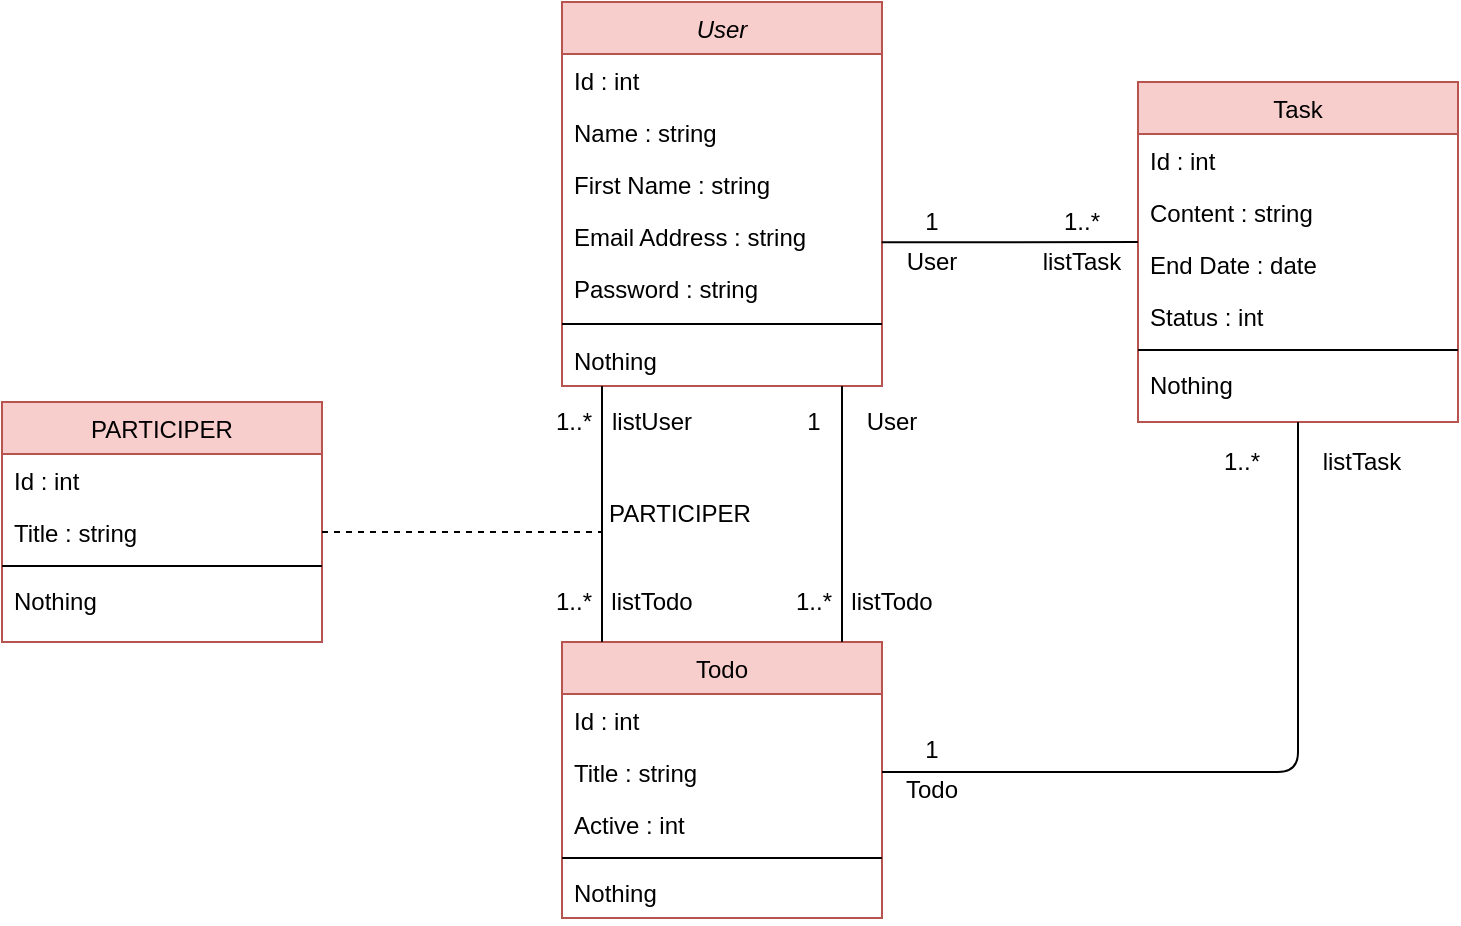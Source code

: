 <mxfile version="13.7.9" type="device"><diagram id="C5RBs43oDa-KdzZeNtuy" name="Page-1"><mxGraphModel dx="1808" dy="526" grid="1" gridSize="10" guides="1" tooltips="1" connect="1" arrows="1" fold="1" page="1" pageScale="1" pageWidth="827" pageHeight="1169" math="0" shadow="0"><root><mxCell id="WIyWlLk6GJQsqaUBKTNV-0"/><mxCell id="WIyWlLk6GJQsqaUBKTNV-1" parent="WIyWlLk6GJQsqaUBKTNV-0"/><mxCell id="zkfFHV4jXpPFQw0GAbJ--0" value="User" style="swimlane;fontStyle=2;align=center;verticalAlign=top;childLayout=stackLayout;horizontal=1;startSize=26;horizontalStack=0;resizeParent=1;resizeLast=0;collapsible=1;marginBottom=0;rounded=0;shadow=0;strokeWidth=1;fillColor=#f8cecc;strokeColor=#b85450;" parent="WIyWlLk6GJQsqaUBKTNV-1" vertex="1"><mxGeometry x="220" y="80" width="160" height="192" as="geometry"><mxRectangle x="220" y="80" width="160" height="26" as="alternateBounds"/></mxGeometry></mxCell><mxCell id="zkfFHV4jXpPFQw0GAbJ--1" value="Id : int" style="text;align=left;verticalAlign=top;spacingLeft=4;spacingRight=4;overflow=hidden;rotatable=0;points=[[0,0.5],[1,0.5]];portConstraint=eastwest;" parent="zkfFHV4jXpPFQw0GAbJ--0" vertex="1"><mxGeometry y="26" width="160" height="26" as="geometry"/></mxCell><mxCell id="zkfFHV4jXpPFQw0GAbJ--2" value="Name : string" style="text;align=left;verticalAlign=top;spacingLeft=4;spacingRight=4;overflow=hidden;rotatable=0;points=[[0,0.5],[1,0.5]];portConstraint=eastwest;rounded=0;shadow=0;html=0;" parent="zkfFHV4jXpPFQw0GAbJ--0" vertex="1"><mxGeometry y="52" width="160" height="26" as="geometry"/></mxCell><mxCell id="Sp6NG5ZuD1qXBYaKKK9z-0" value="First Name : string" style="text;align=left;verticalAlign=top;spacingLeft=4;spacingRight=4;overflow=hidden;rotatable=0;points=[[0,0.5],[1,0.5]];portConstraint=eastwest;rounded=0;shadow=0;html=0;" parent="zkfFHV4jXpPFQw0GAbJ--0" vertex="1"><mxGeometry y="78" width="160" height="26" as="geometry"/></mxCell><mxCell id="Sp6NG5ZuD1qXBYaKKK9z-1" value="Email Address : string" style="text;align=left;verticalAlign=top;spacingLeft=4;spacingRight=4;overflow=hidden;rotatable=0;points=[[0,0.5],[1,0.5]];portConstraint=eastwest;rounded=0;shadow=0;html=0;" parent="zkfFHV4jXpPFQw0GAbJ--0" vertex="1"><mxGeometry y="104" width="160" height="26" as="geometry"/></mxCell><mxCell id="zkfFHV4jXpPFQw0GAbJ--3" value="Password : string" style="text;align=left;verticalAlign=top;spacingLeft=4;spacingRight=4;overflow=hidden;rotatable=0;points=[[0,0.5],[1,0.5]];portConstraint=eastwest;rounded=0;shadow=0;html=0;" parent="zkfFHV4jXpPFQw0GAbJ--0" vertex="1"><mxGeometry y="130" width="160" height="26" as="geometry"/></mxCell><mxCell id="zkfFHV4jXpPFQw0GAbJ--4" value="" style="line;html=1;strokeWidth=1;align=left;verticalAlign=middle;spacingTop=-1;spacingLeft=3;spacingRight=3;rotatable=0;labelPosition=right;points=[];portConstraint=eastwest;" parent="zkfFHV4jXpPFQw0GAbJ--0" vertex="1"><mxGeometry y="156" width="160" height="10" as="geometry"/></mxCell><mxCell id="zkfFHV4jXpPFQw0GAbJ--5" value="Nothing" style="text;align=left;verticalAlign=top;spacingLeft=4;spacingRight=4;overflow=hidden;rotatable=0;points=[[0,0.5],[1,0.5]];portConstraint=eastwest;" parent="zkfFHV4jXpPFQw0GAbJ--0" vertex="1"><mxGeometry y="166" width="160" height="26" as="geometry"/></mxCell><mxCell id="zkfFHV4jXpPFQw0GAbJ--17" value="Task" style="swimlane;fontStyle=0;align=center;verticalAlign=top;childLayout=stackLayout;horizontal=1;startSize=26;horizontalStack=0;resizeParent=1;resizeLast=0;collapsible=1;marginBottom=0;rounded=0;shadow=0;strokeWidth=1;fillColor=#f8cecc;strokeColor=#b85450;" parent="WIyWlLk6GJQsqaUBKTNV-1" vertex="1"><mxGeometry x="508" y="120" width="160" height="170" as="geometry"><mxRectangle x="550" y="140" width="160" height="26" as="alternateBounds"/></mxGeometry></mxCell><mxCell id="zkfFHV4jXpPFQw0GAbJ--18" value="Id : int" style="text;align=left;verticalAlign=top;spacingLeft=4;spacingRight=4;overflow=hidden;rotatable=0;points=[[0,0.5],[1,0.5]];portConstraint=eastwest;" parent="zkfFHV4jXpPFQw0GAbJ--17" vertex="1"><mxGeometry y="26" width="160" height="26" as="geometry"/></mxCell><mxCell id="zkfFHV4jXpPFQw0GAbJ--19" value="Content : string" style="text;align=left;verticalAlign=top;spacingLeft=4;spacingRight=4;overflow=hidden;rotatable=0;points=[[0,0.5],[1,0.5]];portConstraint=eastwest;rounded=0;shadow=0;html=0;" parent="zkfFHV4jXpPFQw0GAbJ--17" vertex="1"><mxGeometry y="52" width="160" height="26" as="geometry"/></mxCell><mxCell id="zkfFHV4jXpPFQw0GAbJ--20" value="End Date : date" style="text;align=left;verticalAlign=top;spacingLeft=4;spacingRight=4;overflow=hidden;rotatable=0;points=[[0,0.5],[1,0.5]];portConstraint=eastwest;rounded=0;shadow=0;html=0;" parent="zkfFHV4jXpPFQw0GAbJ--17" vertex="1"><mxGeometry y="78" width="160" height="26" as="geometry"/></mxCell><mxCell id="zkfFHV4jXpPFQw0GAbJ--21" value="Status : int" style="text;align=left;verticalAlign=top;spacingLeft=4;spacingRight=4;overflow=hidden;rotatable=0;points=[[0,0.5],[1,0.5]];portConstraint=eastwest;rounded=0;shadow=0;html=0;" parent="zkfFHV4jXpPFQw0GAbJ--17" vertex="1"><mxGeometry y="104" width="160" height="26" as="geometry"/></mxCell><mxCell id="zkfFHV4jXpPFQw0GAbJ--23" value="" style="line;html=1;strokeWidth=1;align=left;verticalAlign=middle;spacingTop=-1;spacingLeft=3;spacingRight=3;rotatable=0;labelPosition=right;points=[];portConstraint=eastwest;" parent="zkfFHV4jXpPFQw0GAbJ--17" vertex="1"><mxGeometry y="130" width="160" height="8" as="geometry"/></mxCell><mxCell id="zkfFHV4jXpPFQw0GAbJ--24" value="Nothing" style="text;align=left;verticalAlign=top;spacingLeft=4;spacingRight=4;overflow=hidden;rotatable=0;points=[[0,0.5],[1,0.5]];portConstraint=eastwest;" parent="zkfFHV4jXpPFQw0GAbJ--17" vertex="1"><mxGeometry y="138" width="160" height="26" as="geometry"/></mxCell><mxCell id="Sp6NG5ZuD1qXBYaKKK9z-3" value="Todo" style="swimlane;fontStyle=0;align=center;verticalAlign=top;childLayout=stackLayout;horizontal=1;startSize=26;horizontalStack=0;resizeParent=1;resizeLast=0;collapsible=1;marginBottom=0;rounded=0;shadow=0;strokeWidth=1;fillColor=#f8cecc;strokeColor=#b85450;" parent="WIyWlLk6GJQsqaUBKTNV-1" vertex="1"><mxGeometry x="220" y="400" width="160" height="138" as="geometry"><mxRectangle x="550" y="140" width="160" height="26" as="alternateBounds"/></mxGeometry></mxCell><mxCell id="Sp6NG5ZuD1qXBYaKKK9z-4" value="Id : int" style="text;align=left;verticalAlign=top;spacingLeft=4;spacingRight=4;overflow=hidden;rotatable=0;points=[[0,0.5],[1,0.5]];portConstraint=eastwest;" parent="Sp6NG5ZuD1qXBYaKKK9z-3" vertex="1"><mxGeometry y="26" width="160" height="26" as="geometry"/></mxCell><mxCell id="Sp6NG5ZuD1qXBYaKKK9z-5" value="Title : string" style="text;align=left;verticalAlign=top;spacingLeft=4;spacingRight=4;overflow=hidden;rotatable=0;points=[[0,0.5],[1,0.5]];portConstraint=eastwest;rounded=0;shadow=0;html=0;" parent="Sp6NG5ZuD1qXBYaKKK9z-3" vertex="1"><mxGeometry y="52" width="160" height="26" as="geometry"/></mxCell><mxCell id="kkUgLa64393iXWOm0OFH-9" value="Active : int" style="text;align=left;verticalAlign=top;spacingLeft=4;spacingRight=4;overflow=hidden;rotatable=0;points=[[0,0.5],[1,0.5]];portConstraint=eastwest;rounded=0;shadow=0;html=0;" vertex="1" parent="Sp6NG5ZuD1qXBYaKKK9z-3"><mxGeometry y="78" width="160" height="26" as="geometry"/></mxCell><mxCell id="Sp6NG5ZuD1qXBYaKKK9z-8" value="" style="line;html=1;strokeWidth=1;align=left;verticalAlign=middle;spacingTop=-1;spacingLeft=3;spacingRight=3;rotatable=0;labelPosition=right;points=[];portConstraint=eastwest;" parent="Sp6NG5ZuD1qXBYaKKK9z-3" vertex="1"><mxGeometry y="104" width="160" height="8" as="geometry"/></mxCell><mxCell id="Sp6NG5ZuD1qXBYaKKK9z-9" value="Nothing" style="text;align=left;verticalAlign=top;spacingLeft=4;spacingRight=4;overflow=hidden;rotatable=0;points=[[0,0.5],[1,0.5]];portConstraint=eastwest;" parent="Sp6NG5ZuD1qXBYaKKK9z-3" vertex="1"><mxGeometry y="112" width="160" height="26" as="geometry"/></mxCell><mxCell id="Sp6NG5ZuD1qXBYaKKK9z-40" value="User" style="text;html=1;strokeColor=none;fillColor=none;align=center;verticalAlign=middle;whiteSpace=wrap;rounded=0;" parent="WIyWlLk6GJQsqaUBKTNV-1" vertex="1"><mxGeometry x="385" y="200" width="40" height="20" as="geometry"/></mxCell><mxCell id="Sp6NG5ZuD1qXBYaKKK9z-41" value="listTask" style="text;html=1;strokeColor=none;fillColor=none;align=center;verticalAlign=middle;whiteSpace=wrap;rounded=0;" parent="WIyWlLk6GJQsqaUBKTNV-1" vertex="1"><mxGeometry x="460" y="200" width="40" height="20" as="geometry"/></mxCell><mxCell id="Sp6NG5ZuD1qXBYaKKK9z-42" value="1" style="text;html=1;strokeColor=none;fillColor=none;align=center;verticalAlign=middle;whiteSpace=wrap;rounded=0;" parent="WIyWlLk6GJQsqaUBKTNV-1" vertex="1"><mxGeometry x="385" y="180" width="40" height="20" as="geometry"/></mxCell><mxCell id="Sp6NG5ZuD1qXBYaKKK9z-43" value="1..*" style="text;html=1;strokeColor=none;fillColor=none;align=center;verticalAlign=middle;whiteSpace=wrap;rounded=0;" parent="WIyWlLk6GJQsqaUBKTNV-1" vertex="1"><mxGeometry x="460" y="180" width="40" height="20" as="geometry"/></mxCell><mxCell id="Sp6NG5ZuD1qXBYaKKK9z-47" value="" style="endArrow=none;html=1;entryX=0.999;entryY=0.621;entryDx=0;entryDy=0;exitX=0;exitY=0.077;exitDx=0;exitDy=0;exitPerimeter=0;entryPerimeter=0;" parent="WIyWlLk6GJQsqaUBKTNV-1" source="zkfFHV4jXpPFQw0GAbJ--20" target="Sp6NG5ZuD1qXBYaKKK9z-1" edge="1"><mxGeometry width="50" height="50" relative="1" as="geometry"><mxPoint x="410" y="350" as="sourcePoint"/><mxPoint x="460" y="300" as="targetPoint"/></mxGeometry></mxCell><mxCell id="Sp6NG5ZuD1qXBYaKKK9z-49" value="" style="group" parent="WIyWlLk6GJQsqaUBKTNV-1" vertex="1" connectable="0"><mxGeometry x="326" y="272" width="79" height="128" as="geometry"/></mxCell><mxCell id="Sp6NG5ZuD1qXBYaKKK9z-20" value="listTodo" style="text;html=1;strokeColor=none;fillColor=none;align=center;verticalAlign=middle;whiteSpace=wrap;rounded=0;" parent="Sp6NG5ZuD1qXBYaKKK9z-49" vertex="1"><mxGeometry x="39" y="98" width="40" height="20" as="geometry"/></mxCell><mxCell id="Sp6NG5ZuD1qXBYaKKK9z-21" value="User" style="text;html=1;strokeColor=none;fillColor=none;align=center;verticalAlign=middle;whiteSpace=wrap;rounded=0;" parent="Sp6NG5ZuD1qXBYaKKK9z-49" vertex="1"><mxGeometry x="39" y="8" width="40" height="20" as="geometry"/></mxCell><mxCell id="Sp6NG5ZuD1qXBYaKKK9z-44" value="1" style="text;html=1;strokeColor=none;fillColor=none;align=center;verticalAlign=middle;whiteSpace=wrap;rounded=0;" parent="Sp6NG5ZuD1qXBYaKKK9z-49" vertex="1"><mxGeometry y="8" width="40" height="20" as="geometry"/></mxCell><mxCell id="Sp6NG5ZuD1qXBYaKKK9z-45" value="1..*" style="text;html=1;strokeColor=none;fillColor=none;align=center;verticalAlign=middle;whiteSpace=wrap;rounded=0;" parent="Sp6NG5ZuD1qXBYaKKK9z-49" vertex="1"><mxGeometry y="98" width="40" height="20" as="geometry"/></mxCell><mxCell id="Sp6NG5ZuD1qXBYaKKK9z-46" value="" style="endArrow=none;html=1;entryX=0.5;entryY=1;entryDx=0;entryDy=0;exitX=0.5;exitY=0;exitDx=0;exitDy=0;" parent="Sp6NG5ZuD1qXBYaKKK9z-49" edge="1"><mxGeometry width="50" height="50" relative="1" as="geometry"><mxPoint x="34" y="128" as="sourcePoint"/><mxPoint x="34" as="targetPoint"/></mxGeometry></mxCell><mxCell id="Sp6NG5ZuD1qXBYaKKK9z-50" value="" style="group" parent="WIyWlLk6GJQsqaUBKTNV-1" vertex="1" connectable="0"><mxGeometry x="206" y="272" width="79" height="128" as="geometry"/></mxCell><mxCell id="Sp6NG5ZuD1qXBYaKKK9z-52" value="PARTICIPER" style="text;html=1;strokeColor=none;fillColor=none;align=center;verticalAlign=middle;whiteSpace=wrap;rounded=0;" parent="Sp6NG5ZuD1qXBYaKKK9z-50" vertex="1"><mxGeometry x="53" y="54" width="40" height="20" as="geometry"/></mxCell><mxCell id="Sp6NG5ZuD1qXBYaKKK9z-53" value="1..*" style="text;html=1;strokeColor=none;fillColor=none;align=center;verticalAlign=middle;whiteSpace=wrap;rounded=0;" parent="Sp6NG5ZuD1qXBYaKKK9z-50" vertex="1"><mxGeometry y="8" width="40" height="20" as="geometry"/></mxCell><mxCell id="Sp6NG5ZuD1qXBYaKKK9z-54" value="1..*" style="text;html=1;strokeColor=none;fillColor=none;align=center;verticalAlign=middle;whiteSpace=wrap;rounded=0;" parent="Sp6NG5ZuD1qXBYaKKK9z-50" vertex="1"><mxGeometry y="98" width="40" height="20" as="geometry"/></mxCell><mxCell id="Sp6NG5ZuD1qXBYaKKK9z-55" value="" style="endArrow=none;html=1;entryX=0.5;entryY=1;entryDx=0;entryDy=0;exitX=0.5;exitY=0;exitDx=0;exitDy=0;" parent="Sp6NG5ZuD1qXBYaKKK9z-50" edge="1"><mxGeometry width="50" height="50" relative="1" as="geometry"><mxPoint x="34" y="128" as="sourcePoint"/><mxPoint x="34" as="targetPoint"/></mxGeometry></mxCell><mxCell id="kkUgLa64393iXWOm0OFH-7" value="listTodo" style="text;html=1;strokeColor=none;fillColor=none;align=center;verticalAlign=middle;whiteSpace=wrap;rounded=0;" vertex="1" parent="Sp6NG5ZuD1qXBYaKKK9z-50"><mxGeometry x="39" y="98" width="40" height="20" as="geometry"/></mxCell><mxCell id="kkUgLa64393iXWOm0OFH-8" value="listUser" style="text;html=1;strokeColor=none;fillColor=none;align=center;verticalAlign=middle;whiteSpace=wrap;rounded=0;" vertex="1" parent="Sp6NG5ZuD1qXBYaKKK9z-50"><mxGeometry x="39" y="8" width="40" height="20" as="geometry"/></mxCell><mxCell id="Sp6NG5ZuD1qXBYaKKK9z-56" value="" style="endArrow=none;html=1;exitX=1;exitY=0.5;exitDx=0;exitDy=0;entryX=0.5;entryY=1;entryDx=0;entryDy=0;" parent="WIyWlLk6GJQsqaUBKTNV-1" source="Sp6NG5ZuD1qXBYaKKK9z-5" target="zkfFHV4jXpPFQw0GAbJ--17" edge="1"><mxGeometry width="50" height="50" relative="1" as="geometry"><mxPoint x="480" y="480" as="sourcePoint"/><mxPoint x="600" y="290" as="targetPoint"/><Array as="points"><mxPoint x="588" y="465"/></Array></mxGeometry></mxCell><mxCell id="Sp6NG5ZuD1qXBYaKKK9z-57" value="Todo" style="text;html=1;strokeColor=none;fillColor=none;align=center;verticalAlign=middle;whiteSpace=wrap;rounded=0;" parent="WIyWlLk6GJQsqaUBKTNV-1" vertex="1"><mxGeometry x="385" y="464" width="40" height="20" as="geometry"/></mxCell><mxCell id="Sp6NG5ZuD1qXBYaKKK9z-58" value="listTask" style="text;html=1;strokeColor=none;fillColor=none;align=center;verticalAlign=middle;whiteSpace=wrap;rounded=0;" parent="WIyWlLk6GJQsqaUBKTNV-1" vertex="1"><mxGeometry x="600" y="300" width="40" height="20" as="geometry"/></mxCell><mxCell id="Sp6NG5ZuD1qXBYaKKK9z-59" value="1" style="text;html=1;strokeColor=none;fillColor=none;align=center;verticalAlign=middle;whiteSpace=wrap;rounded=0;" parent="WIyWlLk6GJQsqaUBKTNV-1" vertex="1"><mxGeometry x="385" y="444" width="40" height="20" as="geometry"/></mxCell><mxCell id="Sp6NG5ZuD1qXBYaKKK9z-60" value="1..*" style="text;html=1;strokeColor=none;fillColor=none;align=center;verticalAlign=middle;whiteSpace=wrap;rounded=0;" parent="WIyWlLk6GJQsqaUBKTNV-1" vertex="1"><mxGeometry x="540" y="300" width="40" height="20" as="geometry"/></mxCell><mxCell id="kkUgLa64393iXWOm0OFH-0" value="PARTICIPER" style="swimlane;fontStyle=0;align=center;verticalAlign=top;childLayout=stackLayout;horizontal=1;startSize=26;horizontalStack=0;resizeParent=1;resizeLast=0;collapsible=1;marginBottom=0;rounded=0;shadow=0;strokeWidth=1;fillColor=#f8cecc;strokeColor=#b85450;" vertex="1" parent="WIyWlLk6GJQsqaUBKTNV-1"><mxGeometry x="-60" y="280" width="160" height="120" as="geometry"><mxRectangle x="550" y="140" width="160" height="26" as="alternateBounds"/></mxGeometry></mxCell><mxCell id="kkUgLa64393iXWOm0OFH-1" value="Id : int" style="text;align=left;verticalAlign=top;spacingLeft=4;spacingRight=4;overflow=hidden;rotatable=0;points=[[0,0.5],[1,0.5]];portConstraint=eastwest;" vertex="1" parent="kkUgLa64393iXWOm0OFH-0"><mxGeometry y="26" width="160" height="26" as="geometry"/></mxCell><mxCell id="kkUgLa64393iXWOm0OFH-2" value="Title : string" style="text;align=left;verticalAlign=top;spacingLeft=4;spacingRight=4;overflow=hidden;rotatable=0;points=[[0,0.5],[1,0.5]];portConstraint=eastwest;rounded=0;shadow=0;html=0;" vertex="1" parent="kkUgLa64393iXWOm0OFH-0"><mxGeometry y="52" width="160" height="26" as="geometry"/></mxCell><mxCell id="kkUgLa64393iXWOm0OFH-3" value="" style="line;html=1;strokeWidth=1;align=left;verticalAlign=middle;spacingTop=-1;spacingLeft=3;spacingRight=3;rotatable=0;labelPosition=right;points=[];portConstraint=eastwest;" vertex="1" parent="kkUgLa64393iXWOm0OFH-0"><mxGeometry y="78" width="160" height="8" as="geometry"/></mxCell><mxCell id="kkUgLa64393iXWOm0OFH-4" value="Nothing" style="text;align=left;verticalAlign=top;spacingLeft=4;spacingRight=4;overflow=hidden;rotatable=0;points=[[0,0.5],[1,0.5]];portConstraint=eastwest;" vertex="1" parent="kkUgLa64393iXWOm0OFH-0"><mxGeometry y="86" width="160" height="26" as="geometry"/></mxCell><mxCell id="kkUgLa64393iXWOm0OFH-5" value="" style="endArrow=none;dashed=1;html=1;exitX=1;exitY=0.5;exitDx=0;exitDy=0;" edge="1" parent="WIyWlLk6GJQsqaUBKTNV-1" source="kkUgLa64393iXWOm0OFH-2"><mxGeometry width="50" height="50" relative="1" as="geometry"><mxPoint x="210" y="380" as="sourcePoint"/><mxPoint x="240" y="345" as="targetPoint"/></mxGeometry></mxCell></root></mxGraphModel></diagram></mxfile>